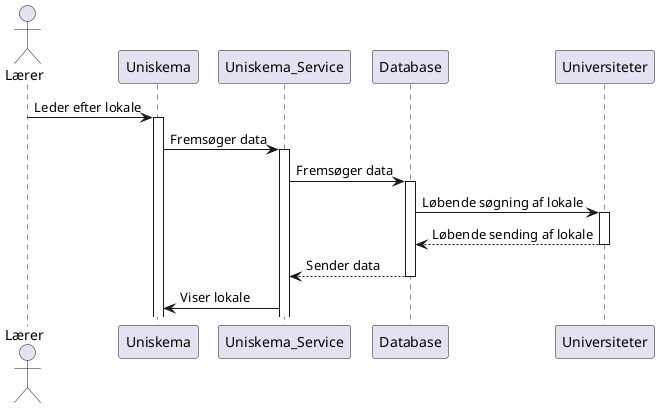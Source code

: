 @startuml

Actor Lærer
Lærer -> Uniskema: Leder efter lokale
Activate Uniskema
Uniskema -> Uniskema_Service: Fremsøger data
Activate Uniskema_Service
Uniskema_Service -> Database: Fremsøger data
Activate Database
Database -> Universiteter: Løbende søgning af lokale
Activate Universiteter
Return Løbende sending af lokale
Return Sender data
Uniskema <- Uniskema_Service: Viser lokale
@enduml